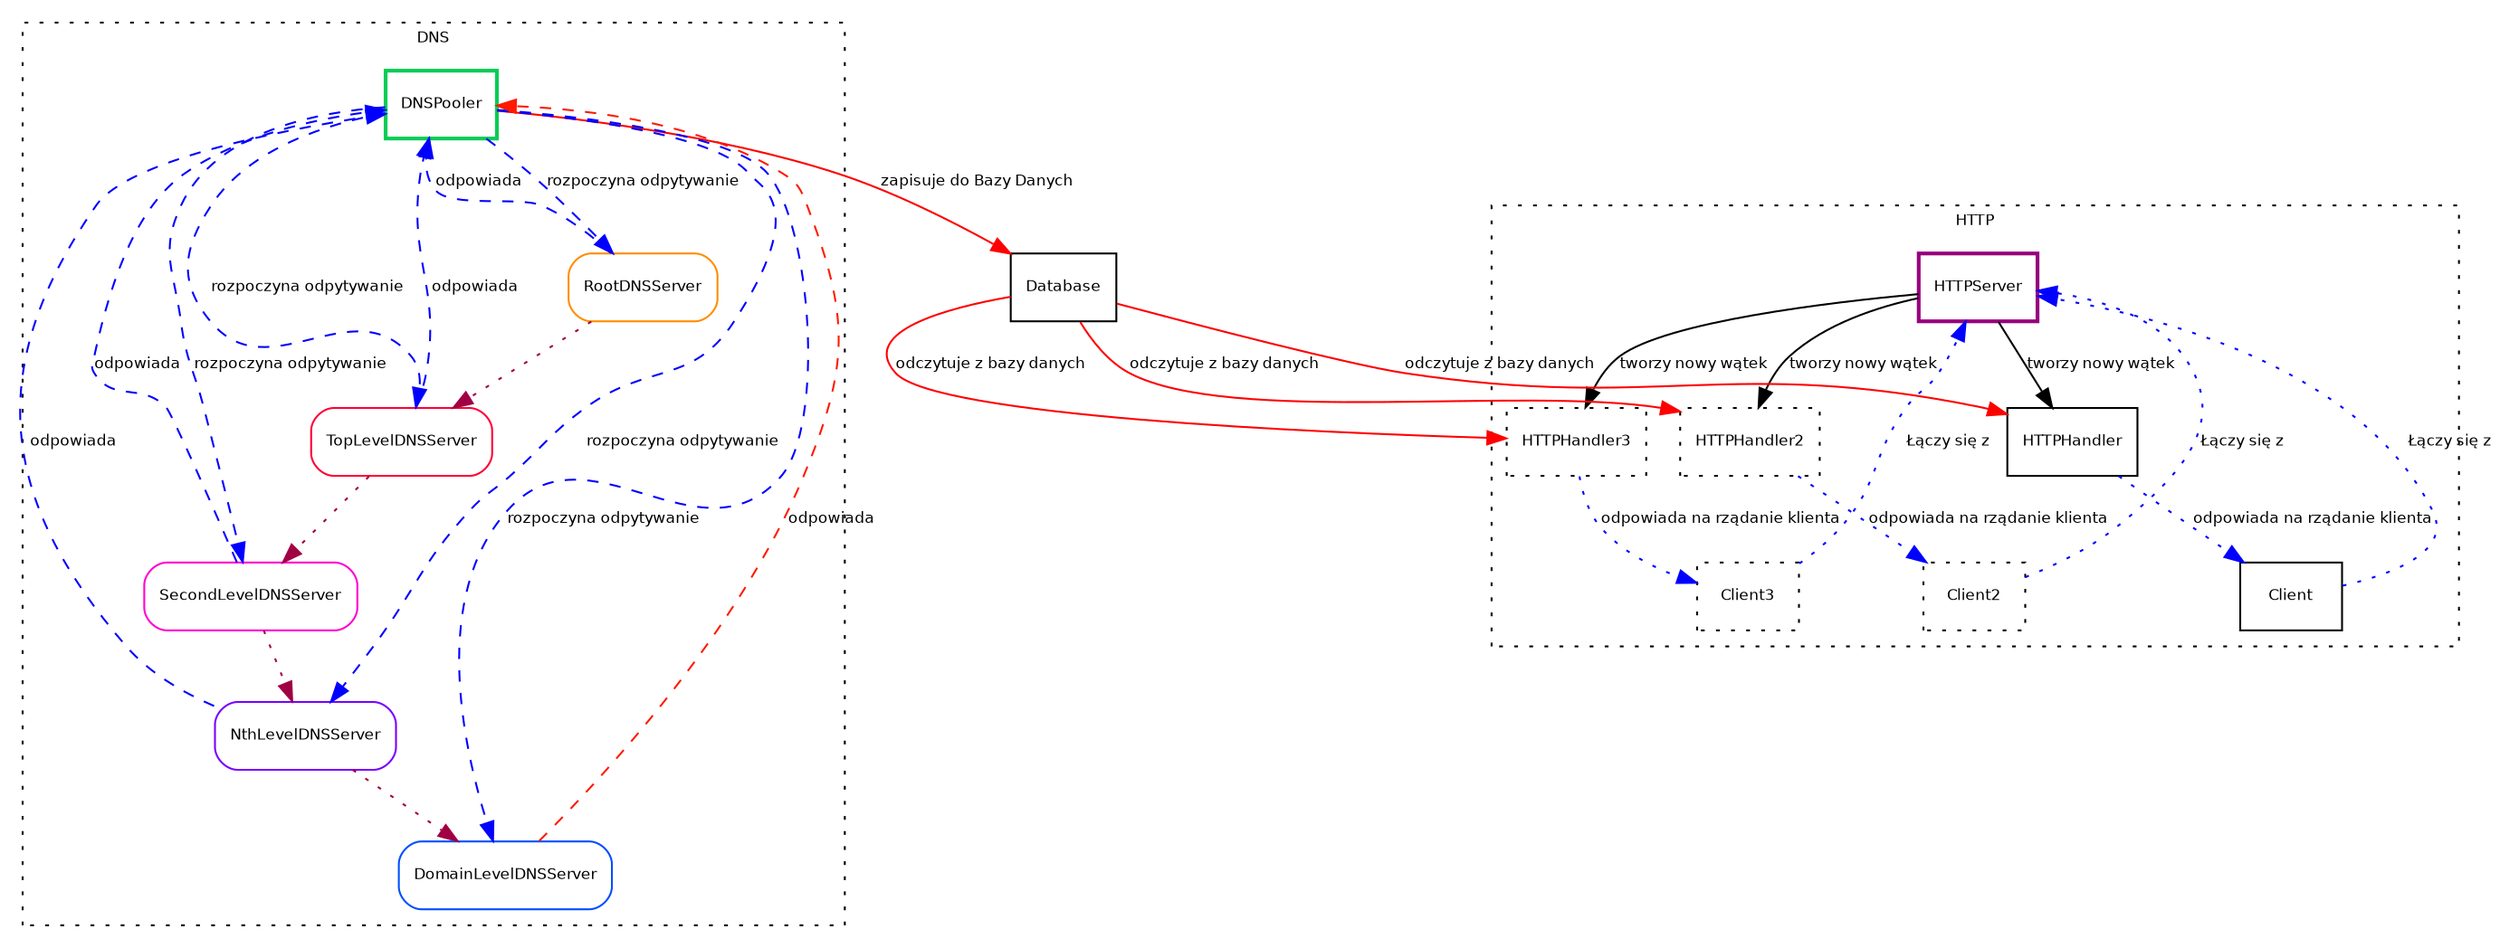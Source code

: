 digraph G {
        fontname = "Bitstream Vera Sans"
        fontsize = 8
        ordering=out
        overlap = scale;

        node [
                fontname = "Bitstream Vera Sans"
                fontsize = 8
                shape = "record"
                nodesep=5.0
        ]

        edge [
                fontname = "Bitstream Vera Sans"
                fontsize = 8
        ]

        HTTPServer [
                label = "{HTTPServer}"
                color = "#97007C"
                style = "bold"
        ]

        Database [
                label = "Database"
        ]

        Client[
                label = "{Client}"
        ]

        HTTPHandler[
                label = "{HTTPHandler}"
        ]

        Client2[
                label = "{Client2}"
                style="dotted"
        ]
        HTTPHandler2[
                label = "{HTTPHandler2}"
                style="dotted"
        ]
        Client3[
                label = "{Client3}"
                style="dotted"
        ]
        HTTPHandler3[
                label = "{HTTPHandler3}"
                style="dotted"
        ]
        subgraph cluster_1 {
            label = "HTTP"
        graph[style=dotted];
        Client2 -> HTTPServer [label="Łączy się z" style = "dotted", color="blue"]
        Client3 -> HTTPServer [label="Łączy się z" style = "dotted", color="blue"]
        HTTPHandler2 -> Client2 [label="odpowiada na rządanie klienta" style = "dotted", color="blue"]
        HTTPHandler3 -> Client3 [label="odpowiada na rządanie klienta" style = "dotted", color="blue"]
        HTTPServer -> HTTPHandler2 [label = "tworzy nowy wątek"]
        Client -> HTTPServer [label="Łączy się z" style = "dotted", color="blue"]
        HTTPHandler -> Client [label="odpowiada na rządanie klienta" style = "dotted", color="blue"]
        HTTPServer -> HTTPHandler [label = "tworzy nowy wątek"]
        HTTPServer -> HTTPHandler3 [label = "tworzy nowy wątek"]
        }
        Database -> HTTPHandler[label="odczytuje z bazy danych" style =
        "solid", color="red"]
        Database -> HTTPHandler2 [label="odczytuje z bazy danych" style =
        "solid", color="red"]
        Database -> HTTPHandler3 [label="odczytuje z bazy danych" style =
        "solid", color="red"]

        DNSPooler[
                label = "{DNSPooler}"
                style="solid"
                color="#08CD56"
                style = "bold"
        ]
        DNSPooler -> Database [label="zapisuje do Bazy Danych" style =
        "solid", color="red"]

        RootDNSServer[
                label = "RootDNSServer"
                style="solid"
                color="#FF8D00"
                style = "rounded"
        ]
        TopLevelDNSServer[
                label = "TopLevelDNSServer"
                style="solid"
                color="#FF0035"
                style = "rounded"
        ]
        SecondLevelDNSServer[
                label = "SecondLevelDNSServer"
                style="solid"
                color="#FF00CF"
                style = "rounded"
        ]
        NthLevelDNSServer[
                label = "NthLevelDNSServer"
                style="dashed"
                color="#7900FF"
                style = "rounded"
        ]
        DomainLevelDNSServer[
                label = "DomainLevelDNSServer"
                style="solid"
                color="#004EFF"
                style = "rounded"
        ]
        subgraph cluster_0 {
            label = "DNS"
        graph[style=dotted];
        RootDNSServer -> TopLevelDNSServer [style="dotted"
        color="#A00043"]
        TopLevelDNSServer -> SecondLevelDNSServer [style="dotted"
        color="#A00043"]
        SecondLevelDNSServer -> NthLevelDNSServer [style="dotted"
        color="#A00043"]
        NthLevelDNSServer -> DomainLevelDNSServer [style="dotted"
        color="#A00043"]
        DNSPooler -> RootDNSServer [label="rozpoczyna odpytywanie" style = "dashed", color="blue"]
        RootDNSServer -> DNSPooler [label="odpowiada" style = "dashed", color="blue"]
        DNSPooler -> TopLevelDNSServer [label="rozpoczyna odpytywanie" style = "dashed", color="blue"]
        TopLevelDNSServer -> DNSPooler [label="odpowiada" style = "dashed", color="blue"]
        DNSPooler -> SecondLevelDNSServer [label="rozpoczyna odpytywanie" style = "dashed", color="blue"]
        SecondLevelDNSServer -> DNSPooler [label="odpowiada" style = "dashed", color="blue"]
        DNSPooler -> NthLevelDNSServer [label="rozpoczyna odpytywanie" style = "dashed", color="blue"]
        NthLevelDNSServer -> DNSPooler [label="odpowiada" style = "dashed", color="blue"]
        DNSPooler -> DomainLevelDNSServer [label="rozpoczyna odpytywanie" style = "dashed", color="blue"]
        DomainLevelDNSServer -> DNSPooler [label="odpowiada" style = "dashed", color="#FF1900"]
 }
}

